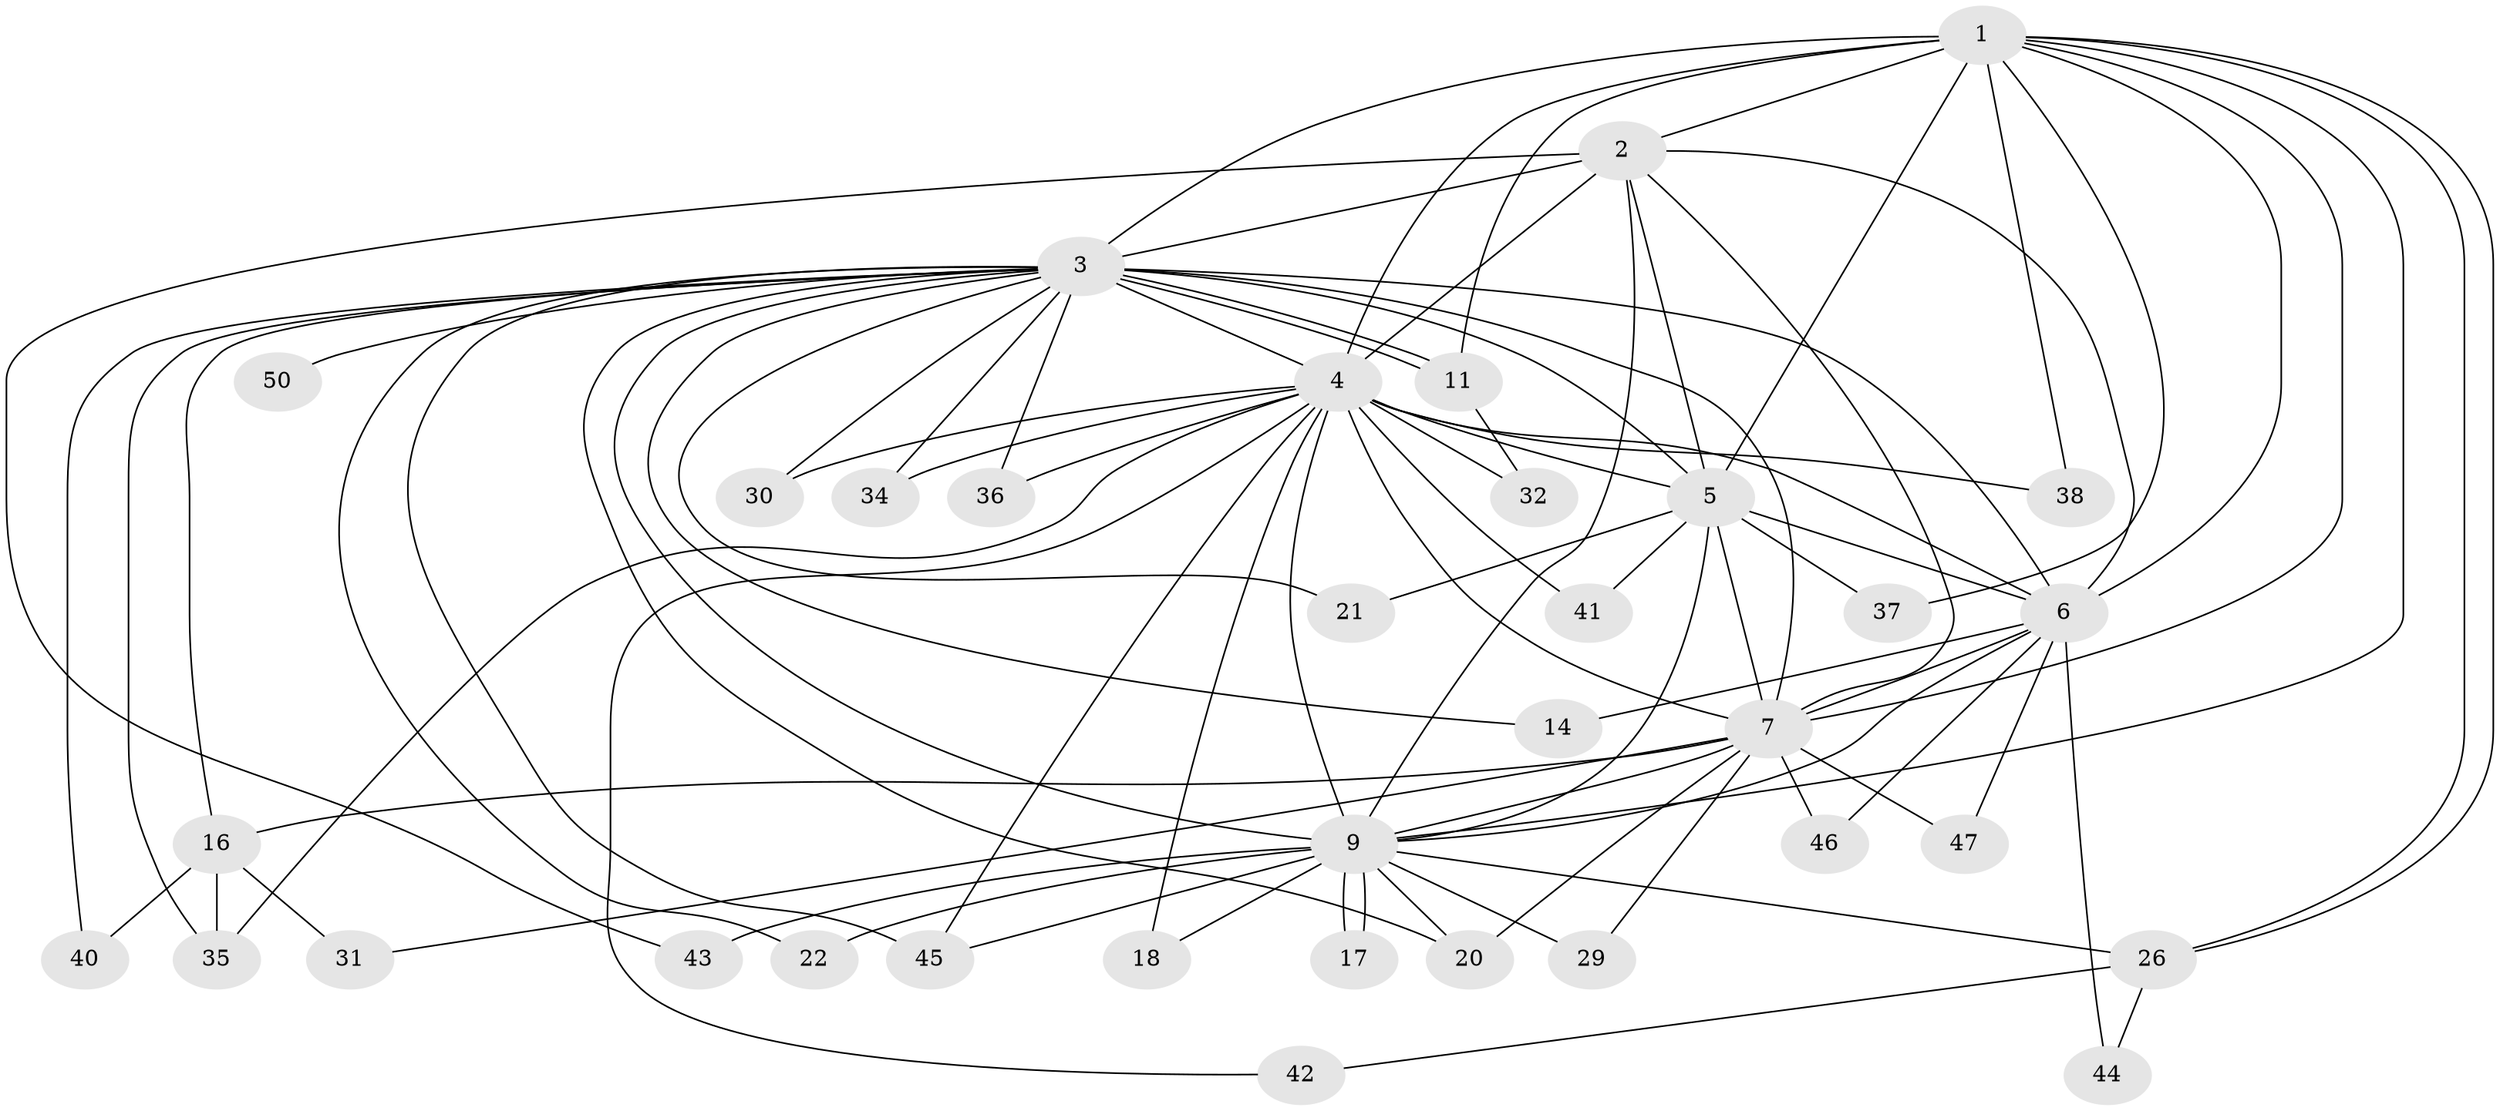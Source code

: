 // Generated by graph-tools (version 1.1) at 2025/23/03/03/25 07:23:40]
// undirected, 35 vertices, 86 edges
graph export_dot {
graph [start="1"]
  node [color=gray90,style=filled];
  1 [super="+25"];
  2 [super="+23"];
  3 [super="+10"];
  4 [super="+8"];
  5 [super="+12"];
  6 [super="+28"];
  7 [super="+19"];
  9 [super="+13"];
  11 [super="+15"];
  14;
  16 [super="+24"];
  17;
  18;
  20 [super="+27"];
  21;
  22;
  26 [super="+33"];
  29;
  30;
  31;
  32;
  34;
  35 [super="+39"];
  36;
  37;
  38 [super="+49"];
  40;
  41;
  42;
  43;
  44;
  45 [super="+48"];
  46;
  47;
  50;
  1 -- 2;
  1 -- 3 [weight=2];
  1 -- 4 [weight=2];
  1 -- 5 [weight=2];
  1 -- 6;
  1 -- 7;
  1 -- 9;
  1 -- 26;
  1 -- 26;
  1 -- 37;
  1 -- 38 [weight=2];
  1 -- 11;
  2 -- 3 [weight=2];
  2 -- 4 [weight=2];
  2 -- 5;
  2 -- 6;
  2 -- 7;
  2 -- 9 [weight=2];
  2 -- 43;
  3 -- 4 [weight=4];
  3 -- 5 [weight=2];
  3 -- 6 [weight=2];
  3 -- 7 [weight=2];
  3 -- 9 [weight=3];
  3 -- 11;
  3 -- 11;
  3 -- 14;
  3 -- 16;
  3 -- 20;
  3 -- 22;
  3 -- 34;
  3 -- 40;
  3 -- 45;
  3 -- 50 [weight=2];
  3 -- 36;
  3 -- 21;
  3 -- 30;
  3 -- 35;
  4 -- 5 [weight=2];
  4 -- 6 [weight=2];
  4 -- 7 [weight=2];
  4 -- 9 [weight=2];
  4 -- 18;
  4 -- 30;
  4 -- 32;
  4 -- 34;
  4 -- 35;
  4 -- 41;
  4 -- 36;
  4 -- 38;
  4 -- 42;
  4 -- 45;
  5 -- 6;
  5 -- 7;
  5 -- 9 [weight=2];
  5 -- 21;
  5 -- 37;
  5 -- 41;
  6 -- 7 [weight=3];
  6 -- 9;
  6 -- 14;
  6 -- 44;
  6 -- 46;
  6 -- 47;
  7 -- 9;
  7 -- 16 [weight=2];
  7 -- 29;
  7 -- 31;
  7 -- 46;
  7 -- 47;
  7 -- 20;
  9 -- 17;
  9 -- 17;
  9 -- 20;
  9 -- 22;
  9 -- 43;
  9 -- 45;
  9 -- 18;
  9 -- 29;
  9 -- 26;
  11 -- 32;
  16 -- 35;
  16 -- 40;
  16 -- 31;
  26 -- 42;
  26 -- 44;
}
